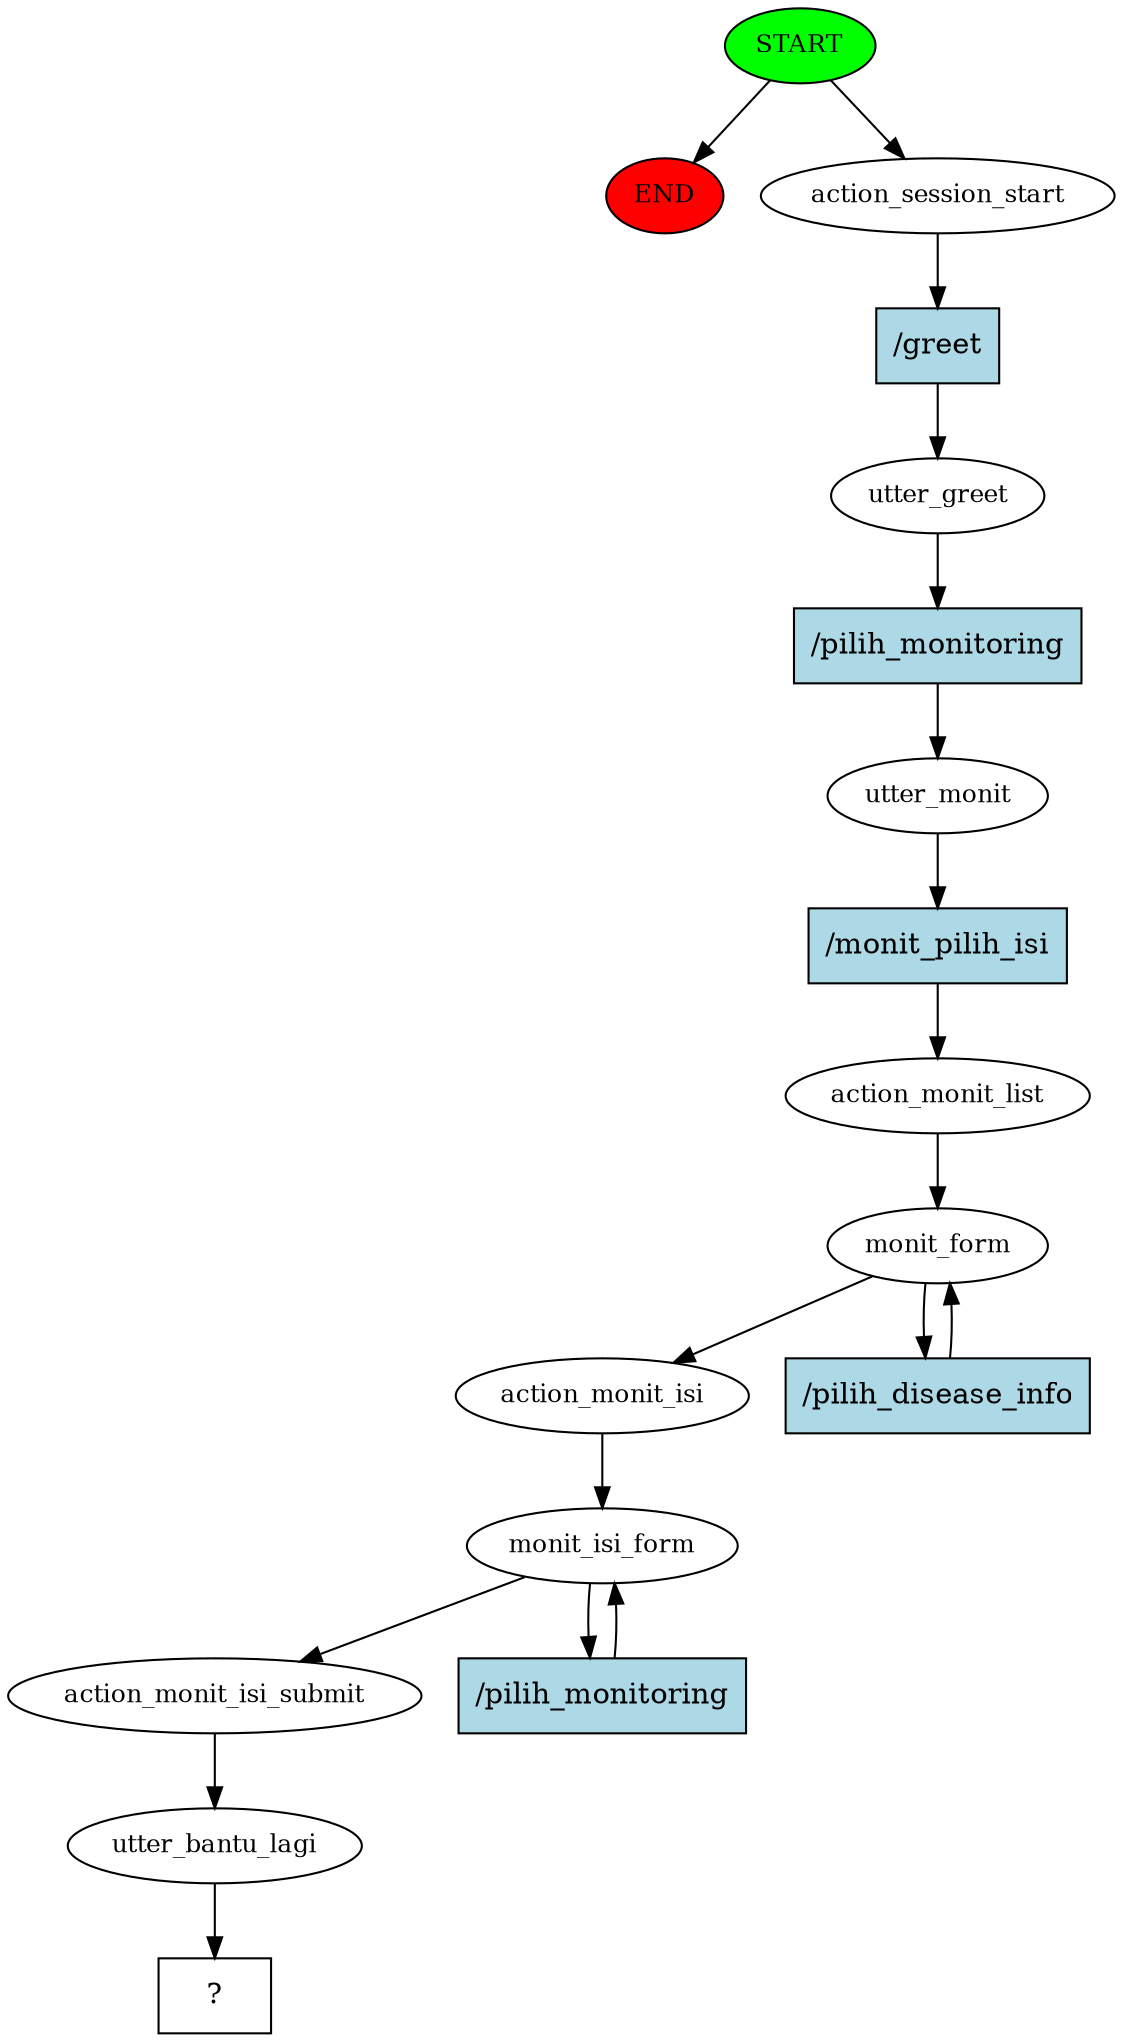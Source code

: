 digraph  {
0 [class="start active", fillcolor=green, fontsize=12, label=START, style=filled];
"-1" [class=end, fillcolor=red, fontsize=12, label=END, style=filled];
1 [class=active, fontsize=12, label=action_session_start];
2 [class=active, fontsize=12, label=utter_greet];
3 [class=active, fontsize=12, label=utter_monit];
4 [class=active, fontsize=12, label=action_monit_list];
5 [class=active, fontsize=12, label=monit_form];
7 [class=active, fontsize=12, label=action_monit_isi];
8 [class=active, fontsize=12, label=monit_isi_form];
10 [class=active, fontsize=12, label=action_monit_isi_submit];
11 [class=active, fontsize=12, label=utter_bantu_lagi];
12 [class="intent dashed active", label="  ?  ", shape=rect];
13 [class="intent active", fillcolor=lightblue, label="/greet", shape=rect, style=filled];
14 [class="intent active", fillcolor=lightblue, label="/pilih_monitoring", shape=rect, style=filled];
15 [class="intent active", fillcolor=lightblue, label="/monit_pilih_isi", shape=rect, style=filled];
16 [class="intent active", fillcolor=lightblue, label="/pilih_disease_info", shape=rect, style=filled];
17 [class="intent active", fillcolor=lightblue, label="/pilih_monitoring", shape=rect, style=filled];
0 -> "-1"  [class="", key=NONE, label=""];
0 -> 1  [class=active, key=NONE, label=""];
1 -> 13  [class=active, key=0];
2 -> 14  [class=active, key=0];
3 -> 15  [class=active, key=0];
4 -> 5  [class=active, key=NONE, label=""];
5 -> 7  [class=active, key=NONE, label=""];
5 -> 16  [class=active, key=0];
7 -> 8  [class=active, key=NONE, label=""];
8 -> 10  [class=active, key=NONE, label=""];
8 -> 17  [class=active, key=0];
10 -> 11  [class=active, key=NONE, label=""];
11 -> 12  [class=active, key=NONE, label=""];
13 -> 2  [class=active, key=0];
14 -> 3  [class=active, key=0];
15 -> 4  [class=active, key=0];
16 -> 5  [class=active, key=0];
17 -> 8  [class=active, key=0];
}
